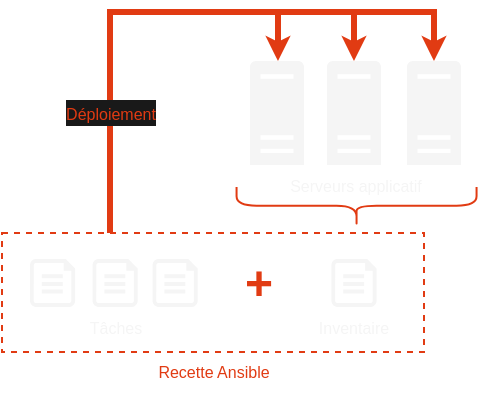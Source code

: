 <mxfile version="13.0.3" type="device"><diagram id="Gqzf2YcJTgO4Zy8sSKPR" name="Page-1"><mxGraphModel dx="395" dy="236" grid="1" gridSize="10" guides="1" tooltips="1" connect="1" arrows="1" fold="1" page="1" pageScale="1" pageWidth="827" pageHeight="1169" math="0" shadow="0"><root><mxCell id="0"/><mxCell id="1" parent="0"/><mxCell id="HyWxzcNRkhI5gZcI6Q5U-27" style="edgeStyle=orthogonalEdgeStyle;rounded=0;orthogonalLoop=1;jettySize=auto;html=1;fontColor=#7EA6E0;strokeWidth=3;endSize=3;fillColor=#f5f5f5;strokeColor=#E13B13;" edge="1" parent="1" source="HyWxzcNRkhI5gZcI6Q5U-25" target="HyWxzcNRkhI5gZcI6Q5U-4"><mxGeometry relative="1" as="geometry"><Array as="points"><mxPoint x="430" y="280"/><mxPoint x="514" y="280"/></Array></mxGeometry></mxCell><mxCell id="HyWxzcNRkhI5gZcI6Q5U-28" style="edgeStyle=orthogonalEdgeStyle;rounded=0;orthogonalLoop=1;jettySize=auto;html=1;fontColor=#7EA6E0;strokeWidth=3;endSize=3;fillColor=#f5f5f5;strokeColor=#E13B13;" edge="1" parent="1" source="HyWxzcNRkhI5gZcI6Q5U-25" target="HyWxzcNRkhI5gZcI6Q5U-13"><mxGeometry relative="1" as="geometry"><Array as="points"><mxPoint x="430" y="280"/><mxPoint x="552" y="280"/></Array></mxGeometry></mxCell><mxCell id="HyWxzcNRkhI5gZcI6Q5U-29" style="edgeStyle=orthogonalEdgeStyle;rounded=0;orthogonalLoop=1;jettySize=auto;html=1;fontColor=#7EA6E0;strokeWidth=3;endArrow=classic;endFill=1;endSize=3;fillColor=#f5f5f5;strokeColor=#E13B13;" edge="1" parent="1" source="HyWxzcNRkhI5gZcI6Q5U-25" target="HyWxzcNRkhI5gZcI6Q5U-14"><mxGeometry relative="1" as="geometry"><Array as="points"><mxPoint x="430" y="280"/><mxPoint x="592" y="280"/></Array></mxGeometry></mxCell><mxCell id="HyWxzcNRkhI5gZcI6Q5U-32" value="&lt;font style=&quot;font-size: 8px&quot;&gt;Déploiement&lt;/font&gt;" style="edgeLabel;html=1;align=center;verticalAlign=middle;resizable=0;points=[];fontColor=#E13B13;labelBackgroundColor=#191919;" vertex="1" connectable="0" parent="HyWxzcNRkhI5gZcI6Q5U-29"><mxGeometry x="-0.698" relative="1" as="geometry"><mxPoint y="-15.33" as="offset"/></mxGeometry></mxCell><mxCell id="HyWxzcNRkhI5gZcI6Q5U-25" value="" style="rounded=0;whiteSpace=wrap;html=1;fillColor=none;strokeColor=#E13B13;dashed=1;" vertex="1" parent="1"><mxGeometry x="376" y="390.5" width="211" height="59.5" as="geometry"/></mxCell><mxCell id="HyWxzcNRkhI5gZcI6Q5U-4" value="" style="pointerEvents=1;shadow=0;dashed=0;html=1;strokeColor=none;labelPosition=center;verticalLabelPosition=bottom;verticalAlign=top;outlineConnect=0;align=center;shape=mxgraph.office.servers.physical_host;fillColor=#F5F5F5;" vertex="1" parent="1"><mxGeometry x="500" y="304.5" width="27" height="52" as="geometry"/></mxCell><mxCell id="HyWxzcNRkhI5gZcI6Q5U-11" value="&lt;font style=&quot;font-size: 8px&quot; color=&quot;#f5f5f5&quot;&gt;Serveurs applicatif&lt;/font&gt;" style="text;html=1;strokeColor=none;fillColor=none;align=center;verticalAlign=middle;whiteSpace=wrap;rounded=0;fontColor=#7EA6E0;fontSize=8;" vertex="1" parent="1"><mxGeometry x="518.28" y="356.5" width="70" height="20" as="geometry"/></mxCell><mxCell id="HyWxzcNRkhI5gZcI6Q5U-13" value="" style="pointerEvents=1;shadow=0;dashed=0;html=1;strokeColor=none;labelPosition=center;verticalLabelPosition=bottom;verticalAlign=top;outlineConnect=0;align=center;shape=mxgraph.office.servers.physical_host;fillColor=#F5F5F5;" vertex="1" parent="1"><mxGeometry x="538.5" y="304.5" width="27" height="52" as="geometry"/></mxCell><mxCell id="HyWxzcNRkhI5gZcI6Q5U-14" value="" style="pointerEvents=1;shadow=0;dashed=0;html=1;strokeColor=none;labelPosition=center;verticalLabelPosition=bottom;verticalAlign=top;outlineConnect=0;align=center;shape=mxgraph.office.servers.physical_host;fillColor=#F5F5F5;" vertex="1" parent="1"><mxGeometry x="578.5" y="304.5" width="27" height="52" as="geometry"/></mxCell><mxCell id="HyWxzcNRkhI5gZcI6Q5U-15" value="" style="aspect=fixed;pointerEvents=1;shadow=0;dashed=0;html=1;strokeColor=none;labelPosition=center;verticalLabelPosition=bottom;verticalAlign=top;align=center;fillColor=#F5F5F5;shape=mxgraph.azure.file;fontColor=#333333;" vertex="1" parent="1"><mxGeometry x="421.28" y="403.5" width="22.56" height="24" as="geometry"/></mxCell><mxCell id="HyWxzcNRkhI5gZcI6Q5U-17" value="" style="aspect=fixed;pointerEvents=1;shadow=0;dashed=0;html=1;strokeColor=none;labelPosition=center;verticalLabelPosition=bottom;verticalAlign=top;align=center;fillColor=#F5F5F5;shape=mxgraph.azure.file;fontColor=#333333;" vertex="1" parent="1"><mxGeometry x="540.72" y="403.5" width="22.56" height="24" as="geometry"/></mxCell><mxCell id="HyWxzcNRkhI5gZcI6Q5U-18" value="" style="aspect=fixed;pointerEvents=1;shadow=0;dashed=0;html=1;strokeColor=none;labelPosition=center;verticalLabelPosition=bottom;verticalAlign=top;align=center;fillColor=#F5F5F5;shape=mxgraph.azure.file;fontColor=#333333;" vertex="1" parent="1"><mxGeometry x="390" y="403.5" width="22.56" height="24" as="geometry"/></mxCell><mxCell id="HyWxzcNRkhI5gZcI6Q5U-20" value="&lt;font style=&quot;font-size: 8px&quot; color=&quot;#f5f5f5&quot;&gt;Inventaire&lt;/font&gt;" style="text;html=1;strokeColor=none;fillColor=none;align=center;verticalAlign=middle;whiteSpace=wrap;rounded=0;fontColor=#7EA6E0;fontSize=8;" vertex="1" parent="1"><mxGeometry x="517" y="427.5" width="70" height="20" as="geometry"/></mxCell><mxCell id="HyWxzcNRkhI5gZcI6Q5U-21" value="" style="shape=curlyBracket;whiteSpace=wrap;html=1;rounded=1;size=0.533;rotation=-90;fillColor=#E13B13;strokeColor=#E13B13;" vertex="1" parent="1"><mxGeometry x="543.28" y="317.5" width="20" height="120" as="geometry"/></mxCell><mxCell id="HyWxzcNRkhI5gZcI6Q5U-22" value="" style="aspect=fixed;pointerEvents=1;shadow=0;dashed=0;html=1;strokeColor=none;labelPosition=center;verticalLabelPosition=bottom;verticalAlign=top;align=center;fillColor=#F5F5F5;shape=mxgraph.azure.file;fontColor=#333333;" vertex="1" parent="1"><mxGeometry x="451.28" y="403.5" width="22.56" height="24" as="geometry"/></mxCell><mxCell id="HyWxzcNRkhI5gZcI6Q5U-23" value="&lt;font style=&quot;font-size: 8px&quot; color=&quot;#f5f5f5&quot;&gt;Tâches&lt;/font&gt;" style="text;html=1;strokeColor=none;fillColor=none;align=center;verticalAlign=middle;whiteSpace=wrap;rounded=0;fontColor=#7EA6E0;fontSize=8;" vertex="1" parent="1"><mxGeometry x="397.56" y="427.5" width="70" height="20" as="geometry"/></mxCell><mxCell id="HyWxzcNRkhI5gZcI6Q5U-24" value="&lt;h1&gt;&lt;b&gt;&lt;font color=&quot;#e13b13&quot;&gt;+&lt;/font&gt;&lt;/b&gt;&lt;/h1&gt;" style="text;html=1;align=center;verticalAlign=middle;resizable=0;points=[];autosize=1;fontColor=#7EA6E0;" vertex="1" parent="1"><mxGeometry x="489.26" y="390.5" width="30" height="50" as="geometry"/></mxCell><mxCell id="HyWxzcNRkhI5gZcI6Q5U-30" value="&lt;font color=&quot;#e13b13&quot;&gt;Recette Ansible&lt;/font&gt;" style="text;html=1;strokeColor=none;fillColor=none;align=center;verticalAlign=middle;whiteSpace=wrap;rounded=0;fontColor=#7EA6E0;fontSize=8;" vertex="1" parent="1"><mxGeometry x="446.5" y="450" width="70" height="20" as="geometry"/></mxCell></root></mxGraphModel></diagram></mxfile>
